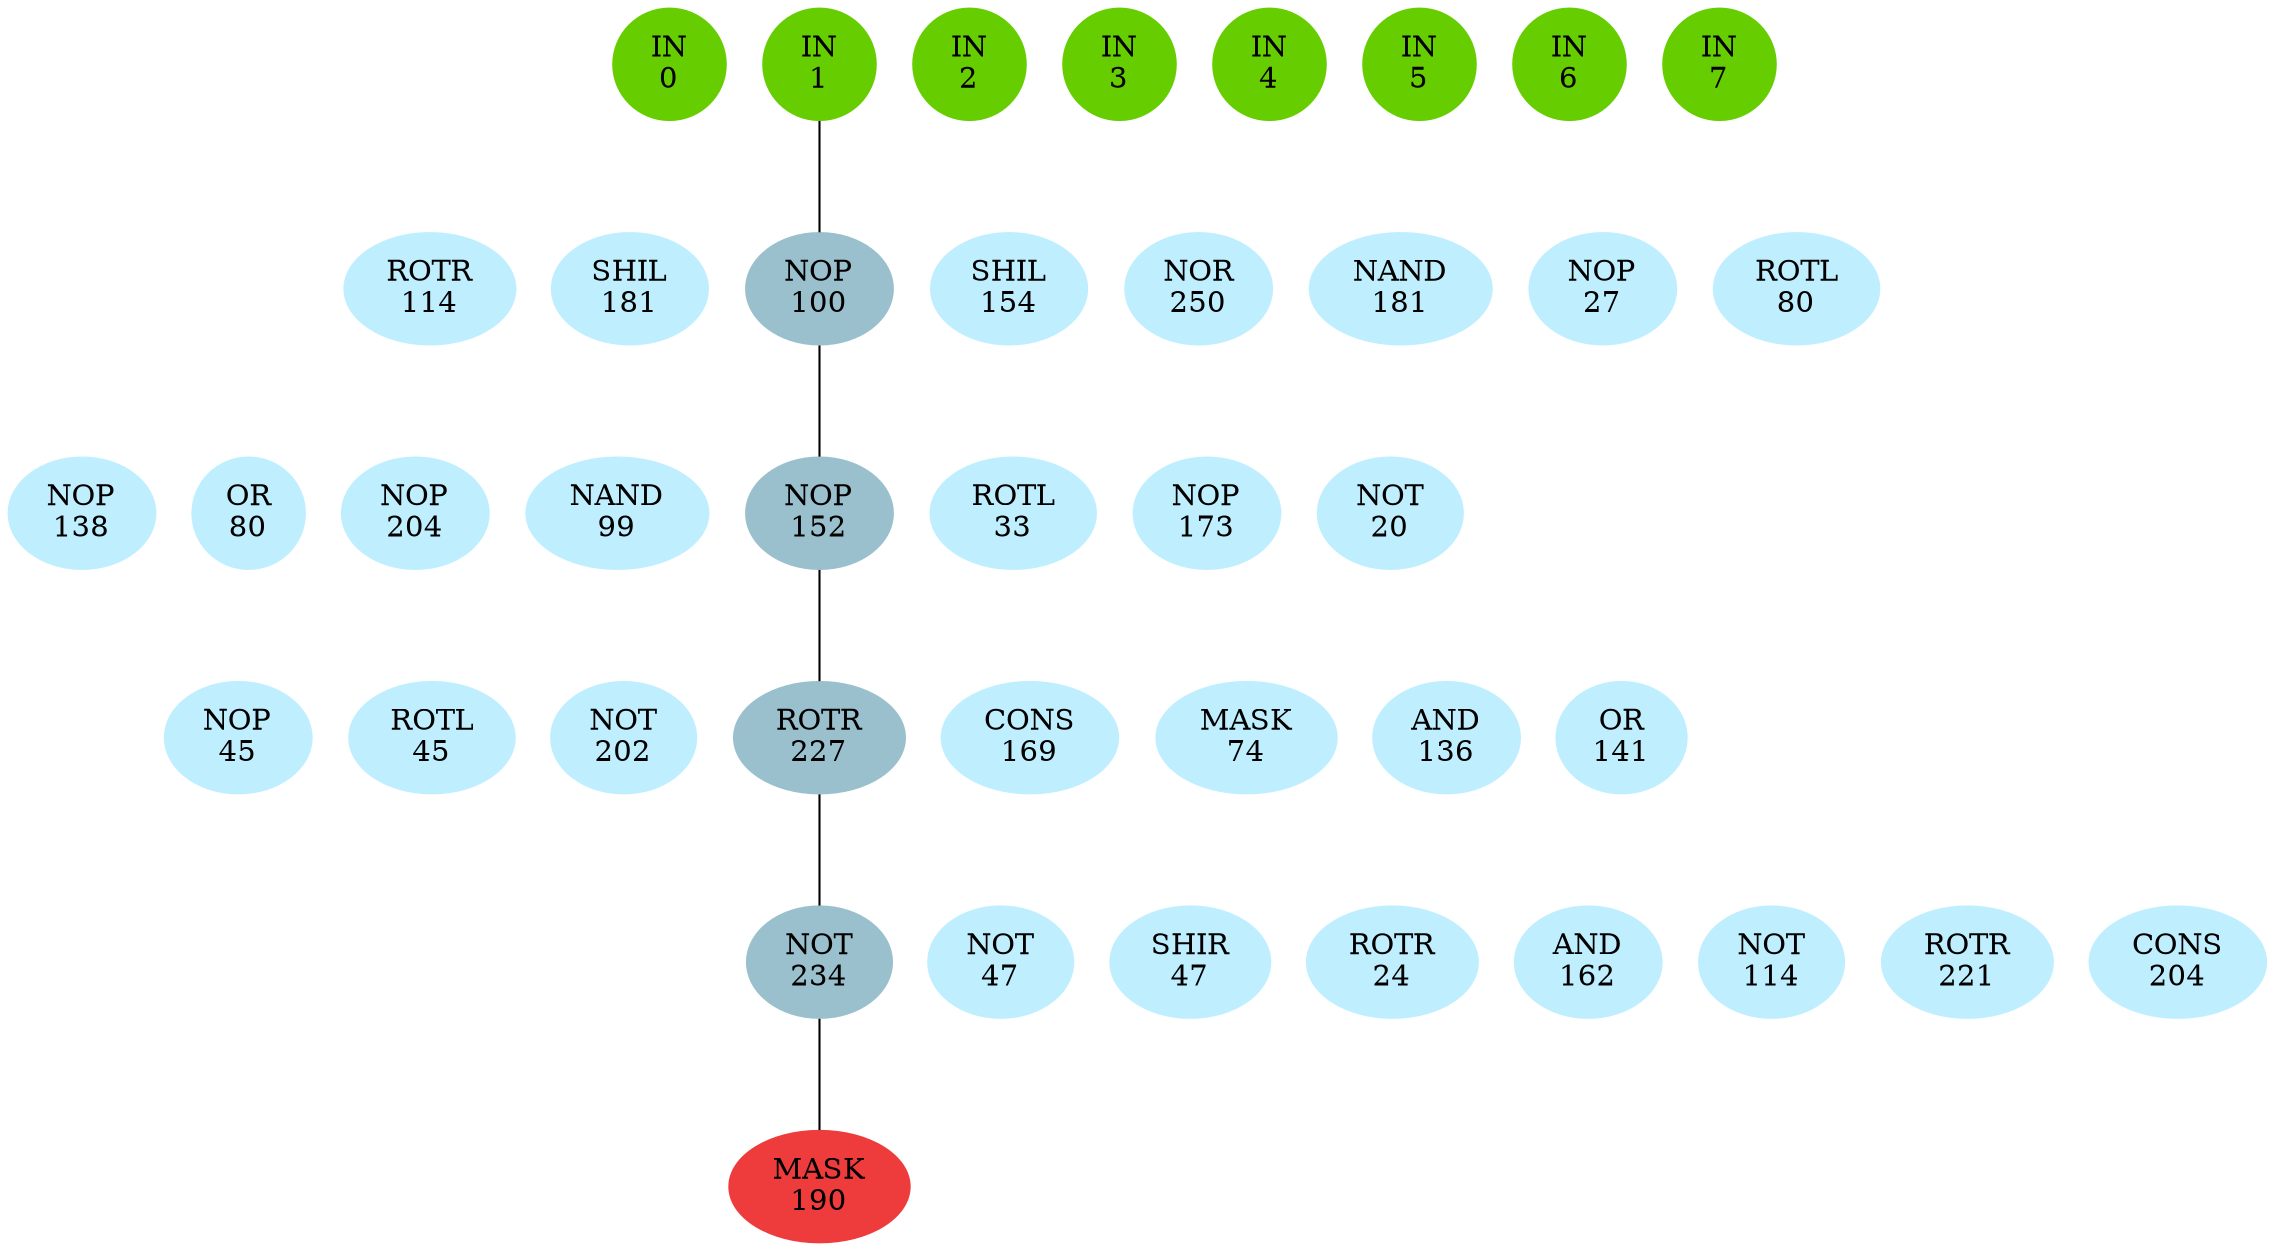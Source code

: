 graph EACircuit {
rankdir=BT;
ranksep=0.75;
ordering=out;
splines=polyline;
node [style=filled, color=lightblue2];

{ rank=same;
node [color=chartreuse3];
"-1_0"[label="IN\n0"];
node [color=chartreuse3];
"-1_1"[label="IN\n1"];
node [color=chartreuse3];
"-1_2"[label="IN\n2"];
node [color=chartreuse3];
"-1_3"[label="IN\n3"];
node [color=chartreuse3];
"-1_4"[label="IN\n4"];
node [color=chartreuse3];
"-1_5"[label="IN\n5"];
node [color=chartreuse3];
"-1_6"[label="IN\n6"];
node [color=chartreuse3];
"-1_7"[label="IN\n7"];
}
{ rank=same;
node [color=lightblue1];
"0_0"[label="ROTR\n114"];
node [color=lightblue1];
"0_1"[label="SHIL\n181"];
node [color=lightblue3];
"0_2"[label="NOP\n100"];
node [color=lightblue1];
"0_3"[label="SHIL\n154"];
node [color=lightblue1];
"0_4"[label="NOR\n250"];
node [color=lightblue1];
"0_5"[label="NAND\n181"];
node [color=lightblue1];
"0_6"[label="NOP\n27"];
node [color=lightblue1];
"0_7"[label="ROTL\n80"];
}
{ rank=same;
node [color=lightblue1];
"1_0"[label="NOP\n138"];
node [color=lightblue1];
"1_1"[label="OR\n80"];
node [color=lightblue1];
"1_2"[label="NOP\n204"];
node [color=lightblue1];
"1_3"[label="NAND\n99"];
node [color=lightblue3];
"1_4"[label="NOP\n152"];
node [color=lightblue1];
"1_5"[label="ROTL\n33"];
node [color=lightblue1];
"1_6"[label="NOP\n173"];
node [color=lightblue1];
"1_7"[label="NOT\n20"];
}
{ rank=same;
node [color=lightblue1];
"2_0"[label="NOP\n45"];
node [color=lightblue1];
"2_1"[label="ROTL\n45"];
node [color=lightblue1];
"2_2"[label="NOT\n202"];
node [color=lightblue3];
"2_3"[label="ROTR\n227"];
node [color=lightblue1];
"2_4"[label="CONS\n169"];
node [color=lightblue1];
"2_5"[label="MASK\n74"];
node [color=lightblue1];
"2_6"[label="AND\n136"];
node [color=lightblue1];
"2_7"[label="OR\n141"];
}
{ rank=same;
node [color=lightblue3];
"3_0"[label="NOT\n234"];
node [color=lightblue1];
"3_1"[label="NOT\n47"];
node [color=lightblue1];
"3_2"[label="SHIR\n47"];
node [color=lightblue1];
"3_3"[label="ROTR\n24"];
node [color=lightblue1];
"3_4"[label="AND\n162"];
node [color=lightblue1];
"3_5"[label="NOT\n114"];
node [color=lightblue1];
"3_6"[label="ROTR\n221"];
node [color=lightblue1];
"3_7"[label="CONS\n204"];
}
{ rank=same;
node [color=brown2];
"4_0"[label="MASK\n190"];
}
edge[style=invis];
"-1_0" -- "-1_1" -- "-1_2" -- "-1_3" -- "-1_4" -- "-1_5" -- "-1_6" -- "-1_7";
"0_0" -- "0_1" -- "0_2" -- "0_3" -- "0_4" -- "0_5" -- "0_6" -- "0_7";
"1_0" -- "1_1" -- "1_2" -- "1_3" -- "1_4" -- "1_5" -- "1_6" -- "1_7";
"2_0" -- "2_1" -- "2_2" -- "2_3" -- "2_4" -- "2_5" -- "2_6" -- "2_7";
"3_0" -- "3_1" -- "3_2" -- "3_3" -- "3_4" -- "3_5" -- "3_6" -- "3_7";
"4_0" -- "4_0";
edge[style=solid];
"0_2" -- "-1_1";
"1_4" -- "0_2";
"2_3" -- "1_4";
"3_0" -- "2_3";
"4_0" -- "3_0";
}